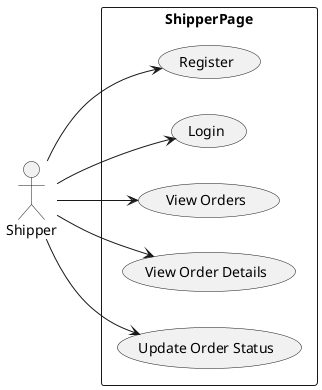 @startuml ShipperUseCase
left to right direction
actor "Shipper" as fc
rectangle ShipperPage {
  usecase "Register" as UC1
  usecase "Login" as UC2
  usecase "View Orders" as UC3
  usecase "View Order Details" as UC4
  usecase "Update Order Status" as UC5
}
fc --> UC1
fc --> UC2
fc --> UC3
fc --> UC4
fc --> UC5
@enduml